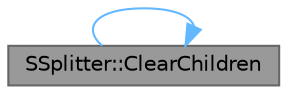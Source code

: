 digraph "SSplitter::ClearChildren"
{
 // INTERACTIVE_SVG=YES
 // LATEX_PDF_SIZE
  bgcolor="transparent";
  edge [fontname=Helvetica,fontsize=10,labelfontname=Helvetica,labelfontsize=10];
  node [fontname=Helvetica,fontsize=10,shape=box,height=0.2,width=0.4];
  rankdir="LR";
  Node1 [id="Node000001",label="SSplitter::ClearChildren",height=0.2,width=0.4,color="gray40", fillcolor="grey60", style="filled", fontcolor="black",tooltip="Removes all children from the splitter."];
  Node1 -> Node1 [id="edge1_Node000001_Node000001",color="steelblue1",style="solid",tooltip=" "];
}
